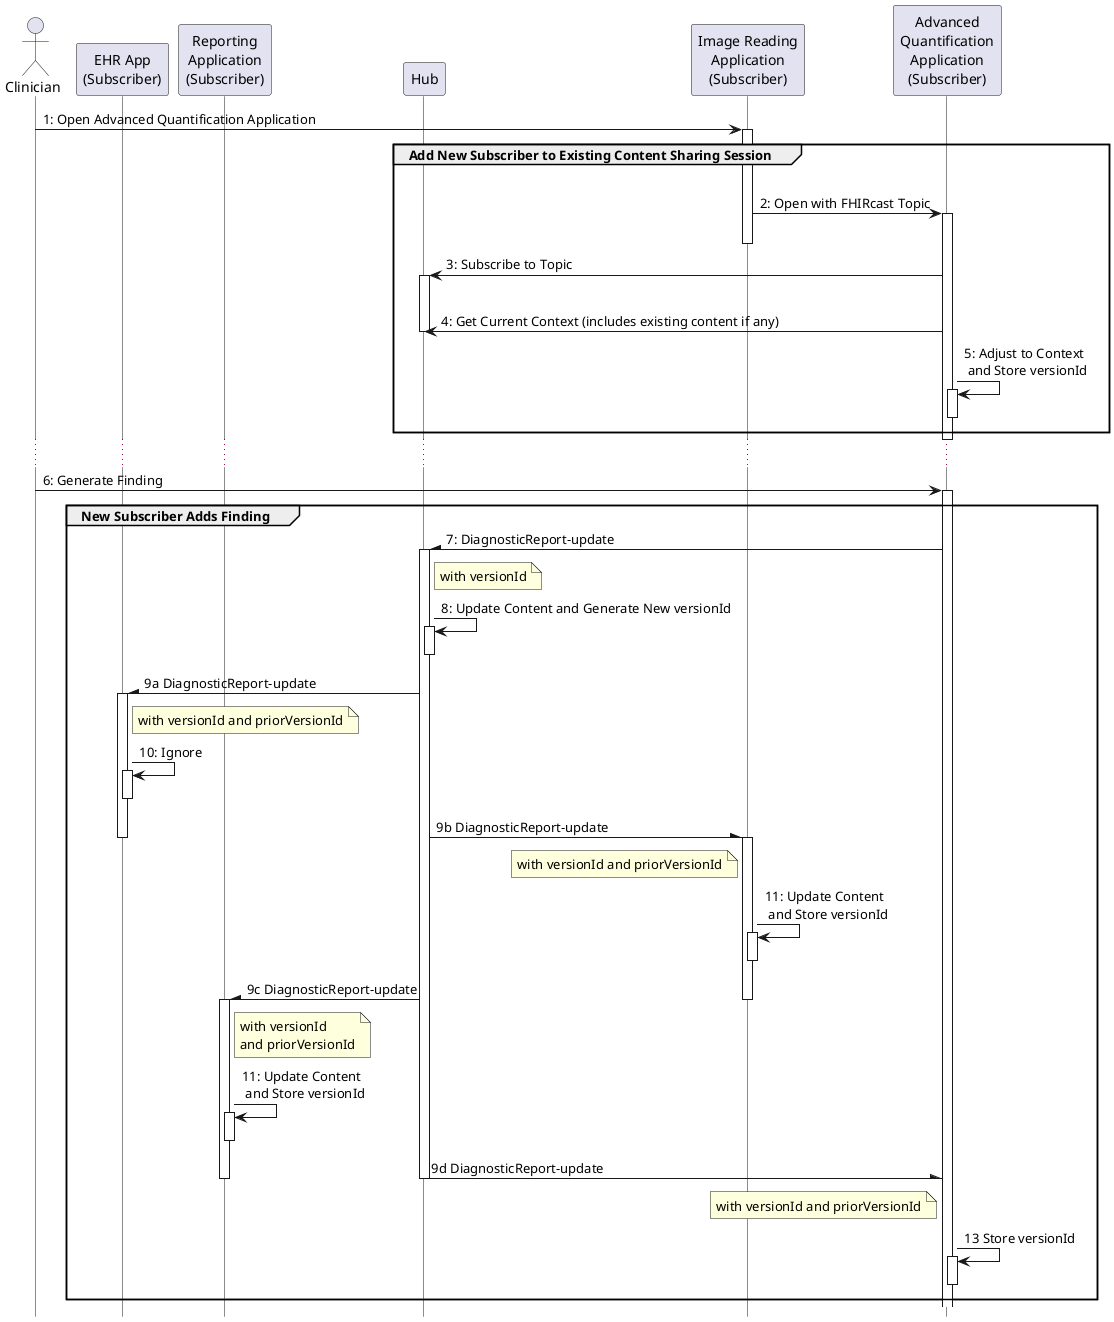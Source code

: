 @startuml
skinparam shadowing false
skinparam lifelineStrategy nosolid
hide footbox

actor Clinician
participant "EHR App\n(Subscriber)" as EHR
participant "Reporting\nApplication\n(Subscriber)" as RepApp
participant Hub
participant "Image Reading\nApplication\n(Subscriber)" as App1
participant "Advanced\nQuantification\nApplication\n(Subscriber)" as App2

Clinician -> App1: 1: Open Advanced Quantification Application
activate App1
group Add New Subscriber to Existing Content Sharing Session
|||
App1 -> App2++: 2: Open with FHIRcast Topic
deactivate App1
App2 -> Hub: 3: Subscribe to Topic
activate Hub
|||
App2 -> Hub: 4: Get Current Context (includes existing content if any)
deactivate Hub
App2 -> App2++--: 5: Adjust to Context\n and Store versionId
end
deactivate App2
...
Clinician -> App2: 6: Generate Finding
activate App2
group New Subscriber Adds Finding
App2 -\ Hub++: 7: DiagnosticReport-update
note right Hub: with versionId
Hub -> Hub++--: 8: Update Content and Generate New versionId
Hub -\ EHR: 9a DiagnosticReport-update
note right EHR: with versionId and priorVersionId
activate EHR
EHR -> EHR++--: 10: Ignore
Hub -\ App1: 9b DiagnosticReport-update
deactivate EHR
activate App1
note left App1: with versionId and priorVersionId
App1 -> App1++--: 11: Update Content\n and Store versionId
Hub -\ RepApp: 9c DiagnosticReport-update
deactivate App1
activate RepApp
note right RepApp: with versionId\nand priorVersionId
RepApp -> RepApp++--: 11: Update Content\n and Store versionId
Hub -\ App2: 9d DiagnosticReport-update
deactivate RepApp
deactivate Hub
note left App2: with versionId and priorVersionId
App2 -> App2++--: 13 Store versionId
end

@enduml